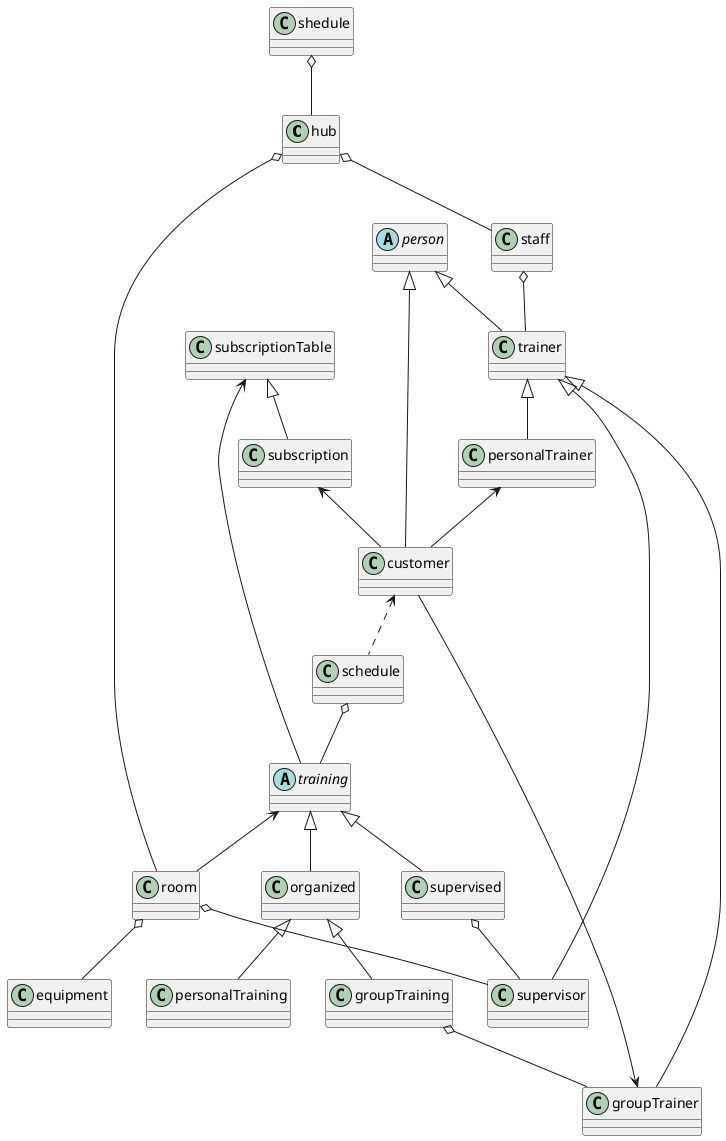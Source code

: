 @startuml
class hub
class staff
class equipment

class schedule
class room

abstract class training
class organized
class personalTraining
class groupTraining

training <|-- organized
training <|--supervised

organized <|-- groupTraining
organized <|-- personalTraining


staff o-- trainer

abstract class person

person <|-- customer
person <|-- trainer

class customer

class trainer
personalTrainer <--customer
groupTrainer <--customer

class personalTrainer
class groupTrainer
class supervisor

trainer <|-- personalTrainer
trainer <|-- groupTrainer
trainer <|-- supervisor

room o-- supervisor
groupTraining o-- groupTrainer

supervised o-- supervisor


hub o-- room
room o-- equipment
schedule o-- training
shedule o-- hub
hub o-- staff
customer <.. schedule

subscription <--customer
training <-- room

class subscriptionTable

subscriptionTable <|-- subscription
subscriptionTable <-- training











@enduml